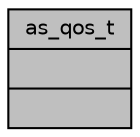 digraph "as_qos_t"
{
 // LATEX_PDF_SIZE
  edge [fontname="Helvetica",fontsize="10",labelfontname="Helvetica",labelfontsize="10"];
  node [fontname="Helvetica",fontsize="10",shape=record];
  Node1 [label="{as_qos_t\n||}",height=0.2,width=0.4,color="black", fillcolor="grey75", style="filled", fontcolor="black",tooltip=" "];
}
